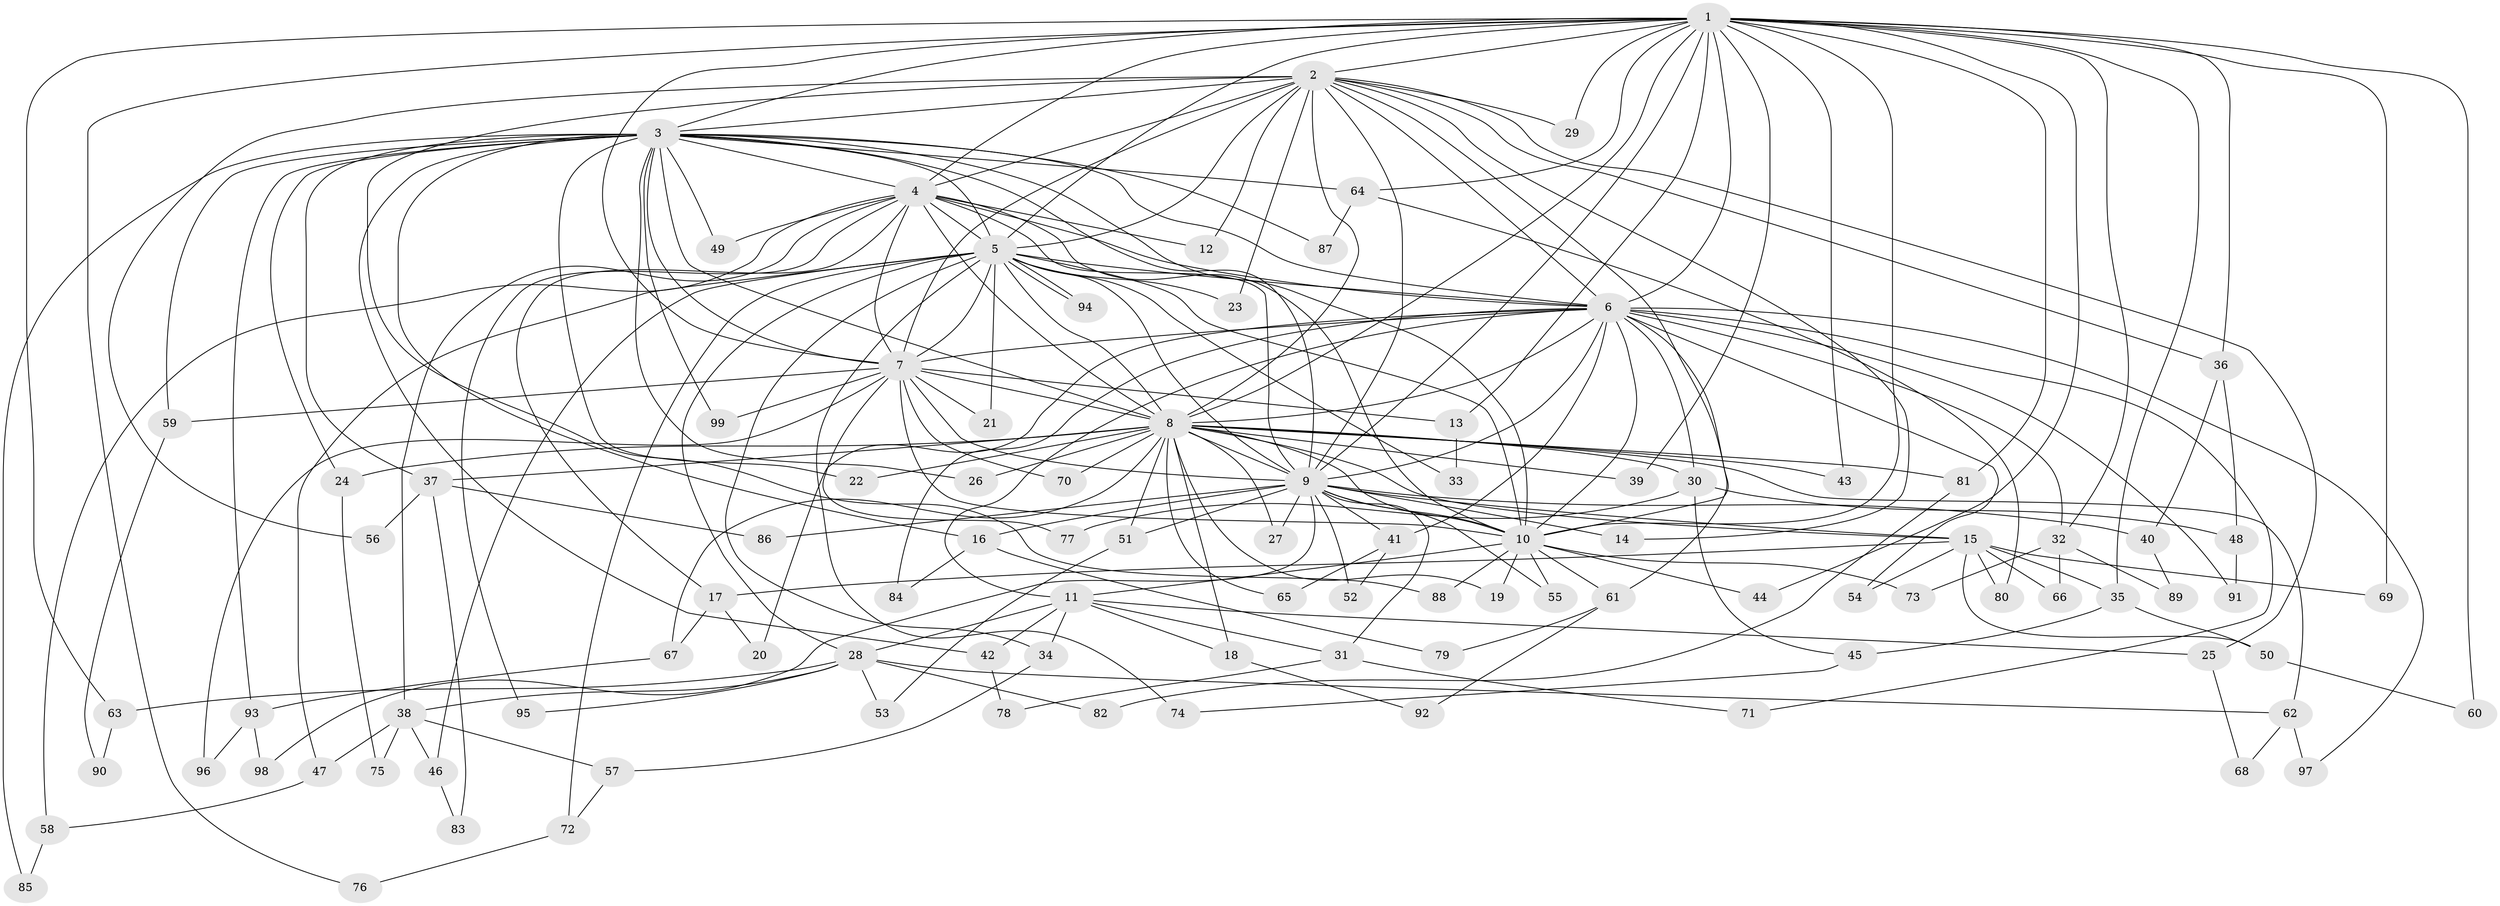 // Generated by graph-tools (version 1.1) at 2025/01/03/09/25 03:01:23]
// undirected, 99 vertices, 223 edges
graph export_dot {
graph [start="1"]
  node [color=gray90,style=filled];
  1;
  2;
  3;
  4;
  5;
  6;
  7;
  8;
  9;
  10;
  11;
  12;
  13;
  14;
  15;
  16;
  17;
  18;
  19;
  20;
  21;
  22;
  23;
  24;
  25;
  26;
  27;
  28;
  29;
  30;
  31;
  32;
  33;
  34;
  35;
  36;
  37;
  38;
  39;
  40;
  41;
  42;
  43;
  44;
  45;
  46;
  47;
  48;
  49;
  50;
  51;
  52;
  53;
  54;
  55;
  56;
  57;
  58;
  59;
  60;
  61;
  62;
  63;
  64;
  65;
  66;
  67;
  68;
  69;
  70;
  71;
  72;
  73;
  74;
  75;
  76;
  77;
  78;
  79;
  80;
  81;
  82;
  83;
  84;
  85;
  86;
  87;
  88;
  89;
  90;
  91;
  92;
  93;
  94;
  95;
  96;
  97;
  98;
  99;
  1 -- 2;
  1 -- 3;
  1 -- 4;
  1 -- 5;
  1 -- 6;
  1 -- 7;
  1 -- 8;
  1 -- 9;
  1 -- 10;
  1 -- 13;
  1 -- 29;
  1 -- 32;
  1 -- 35;
  1 -- 36;
  1 -- 39;
  1 -- 43;
  1 -- 44;
  1 -- 60;
  1 -- 63;
  1 -- 64;
  1 -- 69;
  1 -- 76;
  1 -- 81;
  2 -- 3;
  2 -- 4;
  2 -- 5;
  2 -- 6;
  2 -- 7;
  2 -- 8;
  2 -- 9;
  2 -- 10;
  2 -- 12;
  2 -- 14;
  2 -- 23;
  2 -- 25;
  2 -- 29;
  2 -- 36;
  2 -- 56;
  2 -- 88;
  3 -- 4;
  3 -- 5;
  3 -- 6;
  3 -- 7;
  3 -- 8;
  3 -- 9;
  3 -- 10;
  3 -- 16;
  3 -- 22;
  3 -- 24;
  3 -- 26;
  3 -- 37;
  3 -- 42;
  3 -- 49;
  3 -- 59;
  3 -- 64;
  3 -- 85;
  3 -- 87;
  3 -- 93;
  3 -- 99;
  4 -- 5;
  4 -- 6;
  4 -- 7;
  4 -- 8;
  4 -- 9;
  4 -- 10;
  4 -- 12;
  4 -- 17;
  4 -- 38;
  4 -- 49;
  4 -- 58;
  4 -- 95;
  5 -- 6;
  5 -- 7;
  5 -- 8;
  5 -- 9;
  5 -- 10;
  5 -- 21;
  5 -- 23;
  5 -- 28;
  5 -- 33;
  5 -- 34;
  5 -- 46;
  5 -- 47;
  5 -- 72;
  5 -- 74;
  5 -- 94;
  5 -- 94;
  6 -- 7;
  6 -- 8;
  6 -- 9;
  6 -- 10;
  6 -- 11;
  6 -- 20;
  6 -- 30;
  6 -- 32;
  6 -- 41;
  6 -- 54;
  6 -- 61;
  6 -- 71;
  6 -- 84;
  6 -- 91;
  6 -- 97;
  7 -- 8;
  7 -- 9;
  7 -- 10;
  7 -- 13;
  7 -- 21;
  7 -- 59;
  7 -- 70;
  7 -- 77;
  7 -- 96;
  7 -- 99;
  8 -- 9;
  8 -- 10;
  8 -- 15;
  8 -- 18;
  8 -- 19;
  8 -- 22;
  8 -- 24;
  8 -- 26;
  8 -- 27;
  8 -- 30;
  8 -- 37;
  8 -- 39;
  8 -- 43;
  8 -- 51;
  8 -- 62;
  8 -- 65;
  8 -- 67;
  8 -- 70;
  8 -- 81;
  9 -- 10;
  9 -- 14;
  9 -- 15;
  9 -- 16;
  9 -- 27;
  9 -- 31;
  9 -- 40;
  9 -- 41;
  9 -- 51;
  9 -- 52;
  9 -- 55;
  9 -- 86;
  9 -- 98;
  10 -- 11;
  10 -- 19;
  10 -- 44;
  10 -- 55;
  10 -- 61;
  10 -- 73;
  10 -- 88;
  11 -- 18;
  11 -- 25;
  11 -- 28;
  11 -- 31;
  11 -- 34;
  11 -- 42;
  13 -- 33;
  15 -- 17;
  15 -- 35;
  15 -- 50;
  15 -- 54;
  15 -- 66;
  15 -- 69;
  15 -- 80;
  16 -- 79;
  16 -- 84;
  17 -- 20;
  17 -- 67;
  18 -- 92;
  24 -- 75;
  25 -- 68;
  28 -- 38;
  28 -- 53;
  28 -- 62;
  28 -- 63;
  28 -- 82;
  28 -- 95;
  30 -- 45;
  30 -- 48;
  30 -- 77;
  31 -- 71;
  31 -- 78;
  32 -- 66;
  32 -- 73;
  32 -- 89;
  34 -- 57;
  35 -- 45;
  35 -- 50;
  36 -- 40;
  36 -- 48;
  37 -- 56;
  37 -- 83;
  37 -- 86;
  38 -- 46;
  38 -- 47;
  38 -- 57;
  38 -- 75;
  40 -- 89;
  41 -- 52;
  41 -- 65;
  42 -- 78;
  45 -- 74;
  46 -- 83;
  47 -- 58;
  48 -- 91;
  50 -- 60;
  51 -- 53;
  57 -- 72;
  58 -- 85;
  59 -- 90;
  61 -- 79;
  61 -- 92;
  62 -- 68;
  62 -- 97;
  63 -- 90;
  64 -- 80;
  64 -- 87;
  67 -- 93;
  72 -- 76;
  81 -- 82;
  93 -- 96;
  93 -- 98;
}
